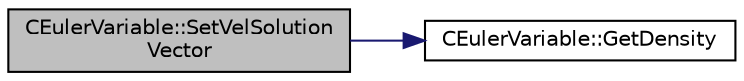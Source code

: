 digraph "CEulerVariable::SetVelSolutionVector"
{
 // LATEX_PDF_SIZE
  edge [fontname="Helvetica",fontsize="10",labelfontname="Helvetica",labelfontsize="10"];
  node [fontname="Helvetica",fontsize="10",shape=record];
  rankdir="LR";
  Node1 [label="CEulerVariable::SetVelSolution\lVector",height=0.2,width=0.4,color="black", fillcolor="grey75", style="filled", fontcolor="black",tooltip="Specify a vector to set the velocity components of the solution. Multiplied by density for compressib..."];
  Node1 -> Node2 [color="midnightblue",fontsize="10",style="solid",fontname="Helvetica"];
  Node2 [label="CEulerVariable::GetDensity",height=0.2,width=0.4,color="black", fillcolor="white", style="filled",URL="$classCEulerVariable.html#ab8ef32400854040ecb883825f907bed3",tooltip="Get the density of the flow."];
}
